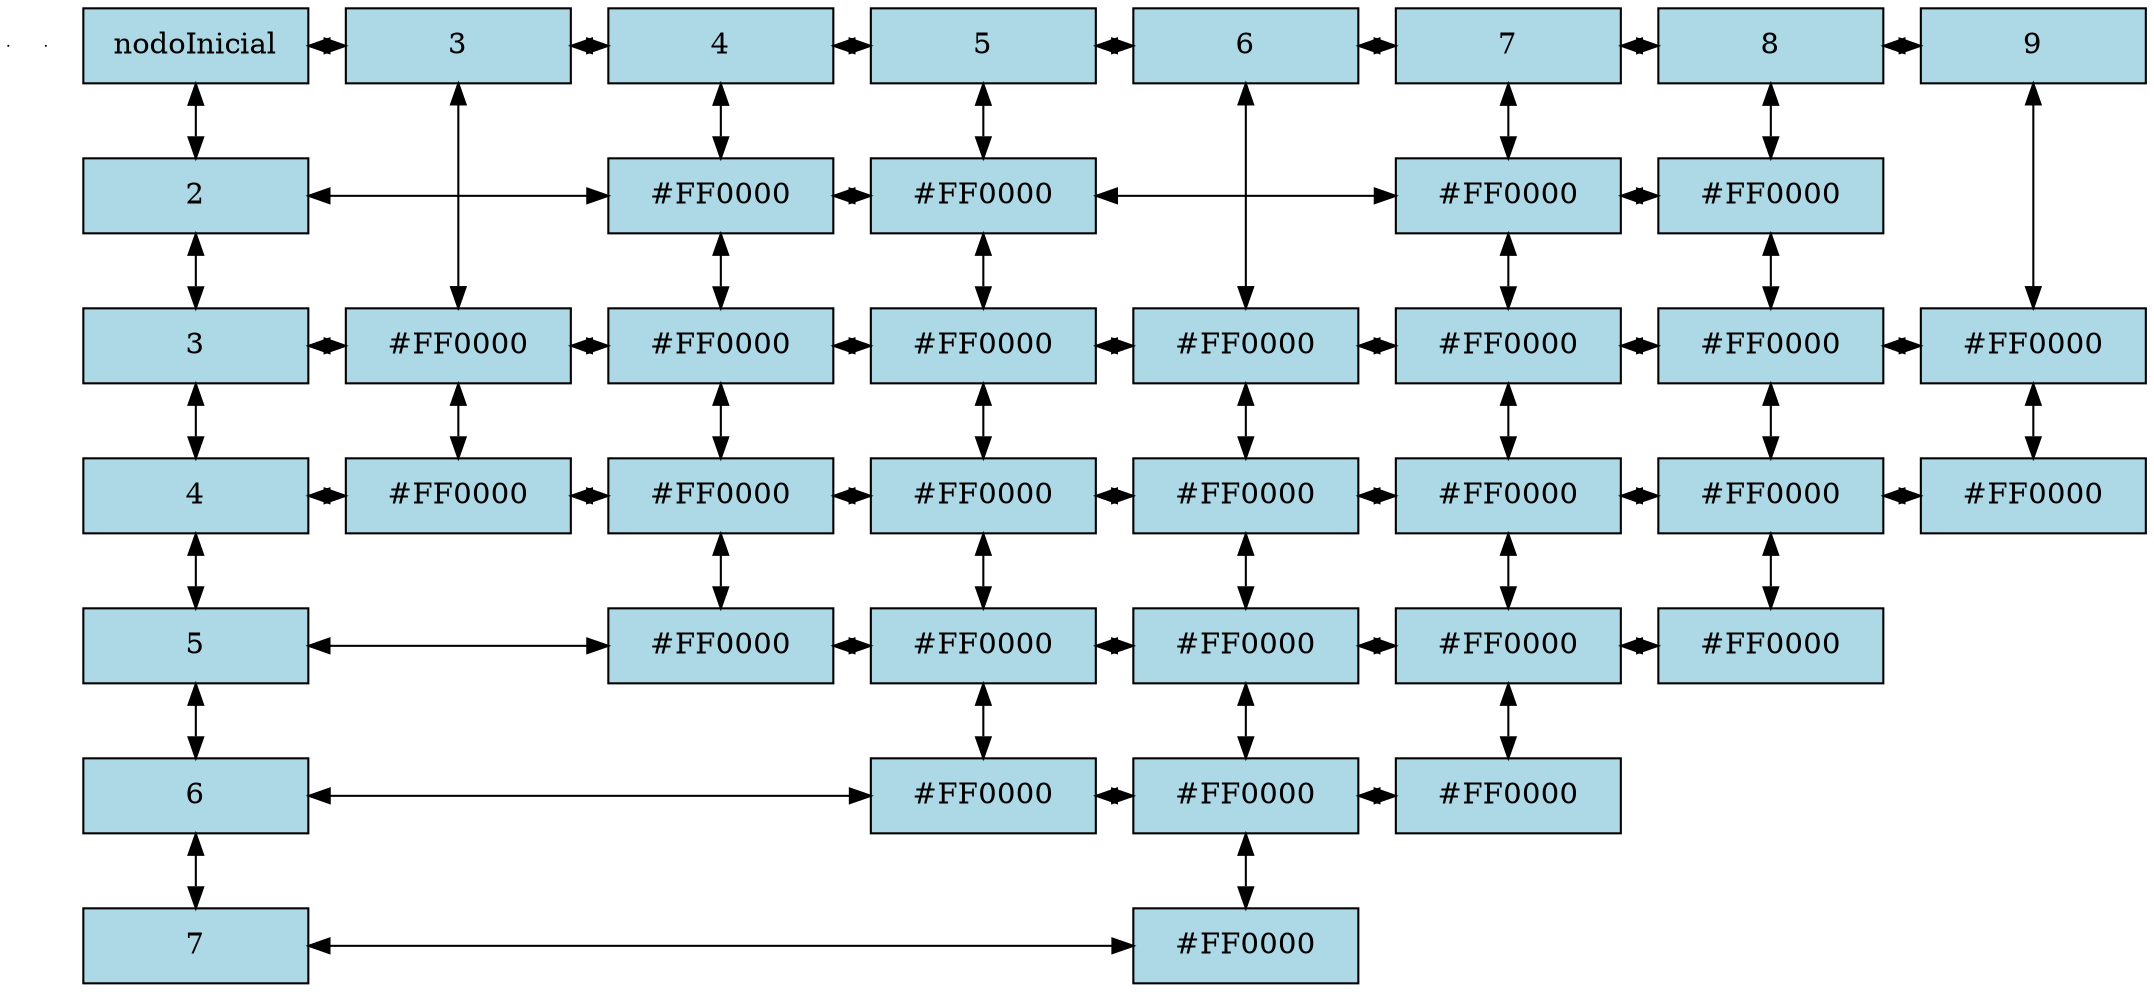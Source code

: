 digraph matriz {
node [shape = box]
edge [dir = both]
e0[ shape = point, width = 0 ];
e1[ shape = point, width = 0 ];
subgraph cluster_1 {
nodo0o0 [ label ="nodoInicial", width = 1.5, style = filled, group = 1 , fillcolor="lightblue", style="filled"];
nodo0o2 [ label ="2", width = 1.5, style = filled, group = 1 , fillcolor="lightblue", style="filled"];
nodo0o3 [ label ="3", width = 1.5, style = filled, group = 1 , fillcolor="lightblue", style="filled"];
nodo0o4 [ label ="4", width = 1.5, style = filled, group = 1 , fillcolor="lightblue", style="filled"];
nodo0o5 [ label ="5", width = 1.5, style = filled, group = 1 , fillcolor="lightblue", style="filled"];
nodo0o6 [ label ="6", width = 1.5, style = filled, group = 1 , fillcolor="lightblue", style="filled"];
nodo0o7 [ label ="7", width = 1.5, style = filled, group = 1 , fillcolor="lightblue", style="filled"];
color="White";
}
subgraph cluster_2 {
nodo3o0 [ label ="3", width = 1.5, style = filled, group = 2 , fillcolor="lightblue", style="filled"];
nodo3o3 [ label ="#FF0000", width = 1.5, style = filled, group = 2 , fillcolor="lightblue", style="filled"];
nodo3o4 [ label ="#FF0000", width = 1.5, style = filled, group = 2 , fillcolor="lightblue", style="filled"];
color="White";
}
subgraph cluster_3 {
nodo4o0 [ label ="4", width = 1.5, style = filled, group = 3 , fillcolor="lightblue", style="filled"];
nodo4o2 [ label ="#FF0000", width = 1.5, style = filled, group = 3 , fillcolor="lightblue", style="filled"];
nodo4o3 [ label ="#FF0000", width = 1.5, style = filled, group = 3 , fillcolor="lightblue", style="filled"];
nodo4o4 [ label ="#FF0000", width = 1.5, style = filled, group = 3 , fillcolor="lightblue", style="filled"];
nodo4o5 [ label ="#FF0000", width = 1.5, style = filled, group = 3 , fillcolor="lightblue", style="filled"];
color="White";
}
subgraph cluster_4 {
nodo5o0 [ label ="5", width = 1.5, style = filled, group = 4 , fillcolor="lightblue", style="filled"];
nodo5o2 [ label ="#FF0000", width = 1.5, style = filled, group = 4 , fillcolor="lightblue", style="filled"];
nodo5o3 [ label ="#FF0000", width = 1.5, style = filled, group = 4 , fillcolor="lightblue", style="filled"];
nodo5o4 [ label ="#FF0000", width = 1.5, style = filled, group = 4 , fillcolor="lightblue", style="filled"];
nodo5o5 [ label ="#FF0000", width = 1.5, style = filled, group = 4 , fillcolor="lightblue", style="filled"];
nodo5o6 [ label ="#FF0000", width = 1.5, style = filled, group = 4 , fillcolor="lightblue", style="filled"];
color="White";
}
subgraph cluster_5 {
nodo6o0 [ label ="6", width = 1.5, style = filled, group = 5 , fillcolor="lightblue", style="filled"];
nodo6o3 [ label ="#FF0000", width = 1.5, style = filled, group = 5 , fillcolor="lightblue", style="filled"];
nodo6o4 [ label ="#FF0000", width = 1.5, style = filled, group = 5 , fillcolor="lightblue", style="filled"];
nodo6o5 [ label ="#FF0000", width = 1.5, style = filled, group = 5 , fillcolor="lightblue", style="filled"];
nodo6o6 [ label ="#FF0000", width = 1.5, style = filled, group = 5 , fillcolor="lightblue", style="filled"];
nodo6o7 [ label ="#FF0000", width = 1.5, style = filled, group = 5 , fillcolor="lightblue", style="filled"];
color="White";
}
subgraph cluster_6 {
nodo7o0 [ label ="7", width = 1.5, style = filled, group = 6 , fillcolor="lightblue", style="filled"];
nodo7o2 [ label ="#FF0000", width = 1.5, style = filled, group = 6 , fillcolor="lightblue", style="filled"];
nodo7o3 [ label ="#FF0000", width = 1.5, style = filled, group = 6 , fillcolor="lightblue", style="filled"];
nodo7o4 [ label ="#FF0000", width = 1.5, style = filled, group = 6 , fillcolor="lightblue", style="filled"];
nodo7o5 [ label ="#FF0000", width = 1.5, style = filled, group = 6 , fillcolor="lightblue", style="filled"];
nodo7o6 [ label ="#FF0000", width = 1.5, style = filled, group = 6 , fillcolor="lightblue", style="filled"];
color="White";
}
subgraph cluster_7 {
nodo8o0 [ label ="8", width = 1.5, style = filled, group = 7 , fillcolor="lightblue", style="filled"];
nodo8o2 [ label ="#FF0000", width = 1.5, style = filled, group = 7 , fillcolor="lightblue", style="filled"];
nodo8o3 [ label ="#FF0000", width = 1.5, style = filled, group = 7 , fillcolor="lightblue", style="filled"];
nodo8o4 [ label ="#FF0000", width = 1.5, style = filled, group = 7 , fillcolor="lightblue", style="filled"];
nodo8o5 [ label ="#FF0000", width = 1.5, style = filled, group = 7 , fillcolor="lightblue", style="filled"];
color="White";
}
subgraph cluster_8 {
nodo9o0 [ label ="9", width = 1.5, style = filled, group = 8 , fillcolor="lightblue", style="filled"];
nodo9o3 [ label ="#FF0000", width = 1.5, style = filled, group = 8 , fillcolor="lightblue", style="filled"];
nodo9o4 [ label ="#FF0000", width = 1.5, style = filled, group = 8 , fillcolor="lightblue", style="filled"];
color="White";
}
nodo0o0->nodo0o2
nodo3o0->nodo3o3
nodo4o0->nodo4o2
nodo5o0->nodo5o2
nodo6o0->nodo6o3
nodo7o0->nodo7o2
nodo8o0->nodo8o2
nodo9o0->nodo9o3
rank = same { nodo0o0->nodo3o0->nodo4o0->nodo5o0->nodo6o0->nodo7o0->nodo8o0->nodo9o0 };
nodo0o2->nodo0o3
nodo4o2->nodo4o3
nodo5o2->nodo5o3
nodo7o2->nodo7o3
nodo8o2->nodo8o3
rank = same { nodo0o2->nodo4o2->nodo5o2->nodo7o2->nodo8o2 };
nodo0o3->nodo0o4
nodo3o3->nodo3o4
nodo4o3->nodo4o4
nodo5o3->nodo5o4
nodo6o3->nodo6o4
nodo7o3->nodo7o4
nodo8o3->nodo8o4
nodo9o3->nodo9o4
rank = same { nodo0o3->nodo3o3->nodo4o3->nodo5o3->nodo6o3->nodo7o3->nodo8o3->nodo9o3 };
nodo0o4->nodo0o5
nodo4o4->nodo4o5
nodo5o4->nodo5o5
nodo6o4->nodo6o5
nodo7o4->nodo7o5
nodo8o4->nodo8o5
rank = same { nodo0o4->nodo3o4->nodo4o4->nodo5o4->nodo6o4->nodo7o4->nodo8o4->nodo9o4 };
nodo0o5->nodo0o6
nodo5o5->nodo5o6
nodo6o5->nodo6o6
nodo7o5->nodo7o6
rank = same { nodo0o5->nodo4o5->nodo5o5->nodo6o5->nodo7o5->nodo8o5 };
nodo0o6->nodo0o7
nodo6o6->nodo6o7
rank = same { nodo0o6->nodo5o6->nodo6o6->nodo7o6 };
rank = same { nodo0o7->nodo6o7 };
}
